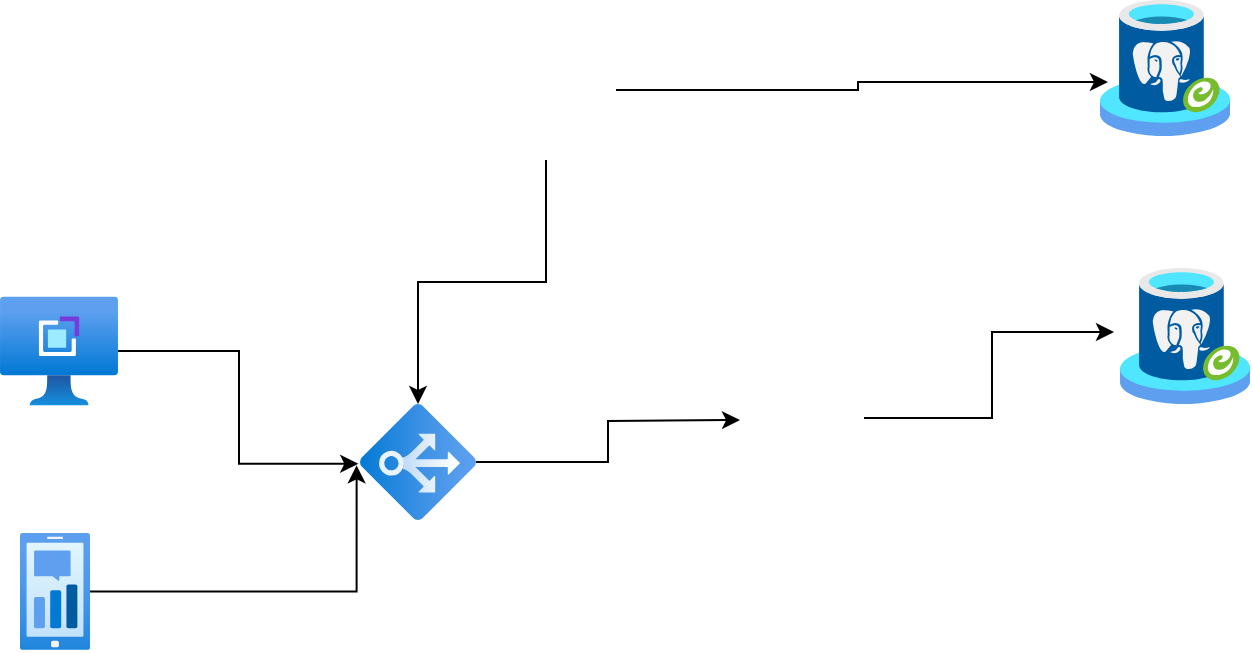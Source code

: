 <mxfile version="25.0.1">
  <diagram name="Page-1" id="M4y0jXKTTHNmajSopDJP">
    <mxGraphModel dx="1672" dy="746" grid="1" gridSize="10" guides="1" tooltips="1" connect="1" arrows="1" fold="1" page="1" pageScale="1" pageWidth="827" pageHeight="1169" math="0" shadow="0">
      <root>
        <mxCell id="0" />
        <mxCell id="1" parent="0" />
        <mxCell id="nslCc2GsLbfLlcvG44iz-10" value="" style="shape=image;verticalLabelPosition=bottom;labelBackgroundColor=default;verticalAlign=top;aspect=fixed;imageAspect=0;image=https://cdn-icons-png.flaticon.com/512/1493/1493169.png;" vertex="1" parent="1">
          <mxGeometry x="430" y="218" width="62" height="62" as="geometry" />
        </mxCell>
        <mxCell id="nslCc2GsLbfLlcvG44iz-20" style="edgeStyle=orthogonalEdgeStyle;rounded=0;orthogonalLoop=1;jettySize=auto;html=1;" edge="1" parent="1" source="nslCc2GsLbfLlcvG44iz-11" target="nslCc2GsLbfLlcvG44iz-18">
          <mxGeometry relative="1" as="geometry" />
        </mxCell>
        <mxCell id="nslCc2GsLbfLlcvG44iz-11" value="" style="shape=image;verticalLabelPosition=bottom;labelBackgroundColor=default;verticalAlign=top;aspect=fixed;imageAspect=0;image=https://miro.medium.com/v2/resize:fit:1400/0*bKfOagkmq0M2KR3-.png;" vertex="1" parent="1">
          <mxGeometry x="298" y="50" width="70" height="70" as="geometry" />
        </mxCell>
        <mxCell id="nslCc2GsLbfLlcvG44iz-17" value="" style="image;aspect=fixed;html=1;points=[];align=center;fontSize=12;image=img/lib/azure2/other/Arc_PostgreSQL.svg;" vertex="1" parent="1">
          <mxGeometry x="610" y="40" width="65.08" height="68" as="geometry" />
        </mxCell>
        <mxCell id="nslCc2GsLbfLlcvG44iz-21" style="edgeStyle=orthogonalEdgeStyle;rounded=0;orthogonalLoop=1;jettySize=auto;html=1;" edge="1" parent="1" source="nslCc2GsLbfLlcvG44iz-18">
          <mxGeometry relative="1" as="geometry">
            <mxPoint x="430" y="250" as="targetPoint" />
          </mxGeometry>
        </mxCell>
        <mxCell id="nslCc2GsLbfLlcvG44iz-18" value="" style="image;aspect=fixed;html=1;points=[];align=center;fontSize=12;image=img/lib/azure2/other/Defender_Distributer_Control_System.svg;rotation=90;" vertex="1" parent="1">
          <mxGeometry x="240" y="242" width="58" height="58" as="geometry" />
        </mxCell>
        <mxCell id="nslCc2GsLbfLlcvG44iz-22" style="edgeStyle=orthogonalEdgeStyle;rounded=0;orthogonalLoop=1;jettySize=auto;html=1;entryX=0.515;entryY=1.015;entryDx=0;entryDy=0;entryPerimeter=0;" edge="1" parent="1" source="nslCc2GsLbfLlcvG44iz-29" target="nslCc2GsLbfLlcvG44iz-18">
          <mxGeometry relative="1" as="geometry">
            <mxPoint x="110" y="205" as="sourcePoint" />
          </mxGeometry>
        </mxCell>
        <mxCell id="nslCc2GsLbfLlcvG44iz-23" style="edgeStyle=orthogonalEdgeStyle;rounded=0;orthogonalLoop=1;jettySize=auto;html=1;entryX=0.529;entryY=1.029;entryDx=0;entryDy=0;entryPerimeter=0;" edge="1" parent="1" source="nslCc2GsLbfLlcvG44iz-28" target="nslCc2GsLbfLlcvG44iz-18">
          <mxGeometry relative="1" as="geometry">
            <mxPoint x="122.88" y="329" as="sourcePoint" />
          </mxGeometry>
        </mxCell>
        <mxCell id="nslCc2GsLbfLlcvG44iz-25" value="" style="image;aspect=fixed;html=1;points=[];align=center;fontSize=12;image=img/lib/azure2/other/Arc_PostgreSQL.svg;" vertex="1" parent="1">
          <mxGeometry x="620" y="174" width="65.08" height="68" as="geometry" />
        </mxCell>
        <mxCell id="nslCc2GsLbfLlcvG44iz-26" style="edgeStyle=orthogonalEdgeStyle;rounded=0;orthogonalLoop=1;jettySize=auto;html=1;entryX=0.061;entryY=0.603;entryDx=0;entryDy=0;entryPerimeter=0;" edge="1" parent="1" source="nslCc2GsLbfLlcvG44iz-11" target="nslCc2GsLbfLlcvG44iz-17">
          <mxGeometry relative="1" as="geometry" />
        </mxCell>
        <mxCell id="nslCc2GsLbfLlcvG44iz-27" style="edgeStyle=orthogonalEdgeStyle;rounded=0;orthogonalLoop=1;jettySize=auto;html=1;entryX=-0.046;entryY=0.471;entryDx=0;entryDy=0;entryPerimeter=0;" edge="1" parent="1" source="nslCc2GsLbfLlcvG44iz-10" target="nslCc2GsLbfLlcvG44iz-25">
          <mxGeometry relative="1" as="geometry" />
        </mxCell>
        <mxCell id="nslCc2GsLbfLlcvG44iz-28" value="" style="image;aspect=fixed;html=1;points=[];align=center;fontSize=12;image=img/lib/azure2/general/Mobile_Engagement.svg;" vertex="1" parent="1">
          <mxGeometry x="70" y="306.38" width="35" height="58.63" as="geometry" />
        </mxCell>
        <mxCell id="nslCc2GsLbfLlcvG44iz-29" value="" style="image;aspect=fixed;html=1;points=[];align=center;fontSize=12;image=img/lib/azure2/other/VM_Application_Definition.svg;" vertex="1" parent="1">
          <mxGeometry x="60" y="188.31" width="59" height="54.49" as="geometry" />
        </mxCell>
      </root>
    </mxGraphModel>
  </diagram>
</mxfile>
